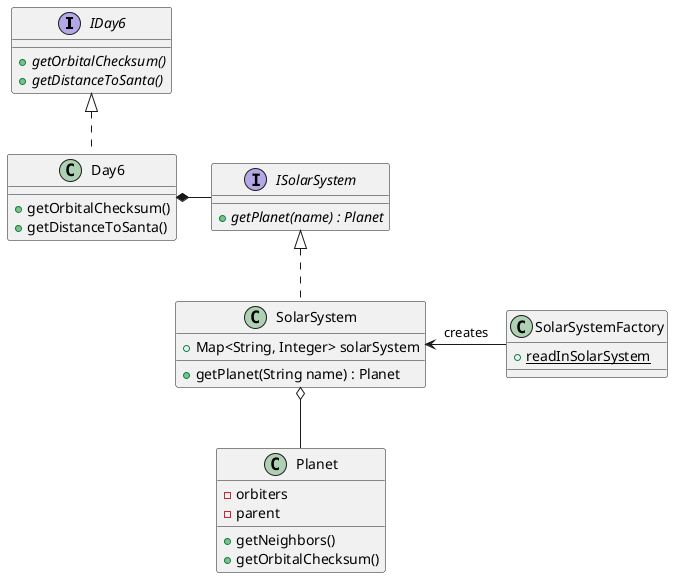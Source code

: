 @startuml
'https://plantuml.com/class-diagram

interface IDay6 {
+{abstract} getOrbitalChecksum()
+{abstract} getDistanceToSanta()
}

class Day6 {
+getOrbitalChecksum()
+getDistanceToSanta()
}


class SolarSystem {
+Map<String, Integer> solarSystem
+getPlanet(String name) : Planet
}

class SolarSystemFactory {
+{static} readInSolarSystem
}

interface ISolarSystem {
+{abstract} getPlanet(name) : Planet
}


class Planet {
-orbiters
-parent
+getNeighbors()
+getOrbitalChecksum()

}


SolarSystem <- SolarSystemFactory: creates
Day6 *- ISolarSystem
IDay6 <|.. Day6
ISolarSystem <|.. SolarSystem

SolarSystem o-- Planet

@enduml